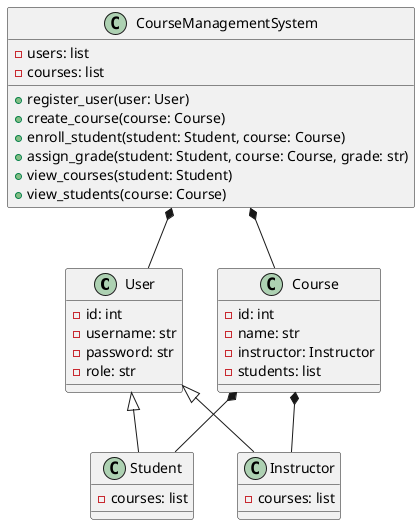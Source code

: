 @startuml
class User {
    - id: int
    - username: str
    - password: str
    - role: str
}

class Student {
    - courses: list
}

class Instructor {
    - courses: list
}

class Course {
    - id: int
    - name: str
    - instructor: Instructor
    - students: list
}

class CourseManagementSystem {
    - users: list
    - courses: list
    + register_user(user: User)
    + create_course(course: Course)
    + enroll_student(student: Student, course: Course)
    + assign_grade(student: Student, course: Course, grade: str)
    + view_courses(student: Student)
    + view_students(course: Course)
}

User <|-- Student
User <|-- Instructor
CourseManagementSystem *-- User
CourseManagementSystem *-- Course
Course *-- Instructor
Course *-- Student

@enduml